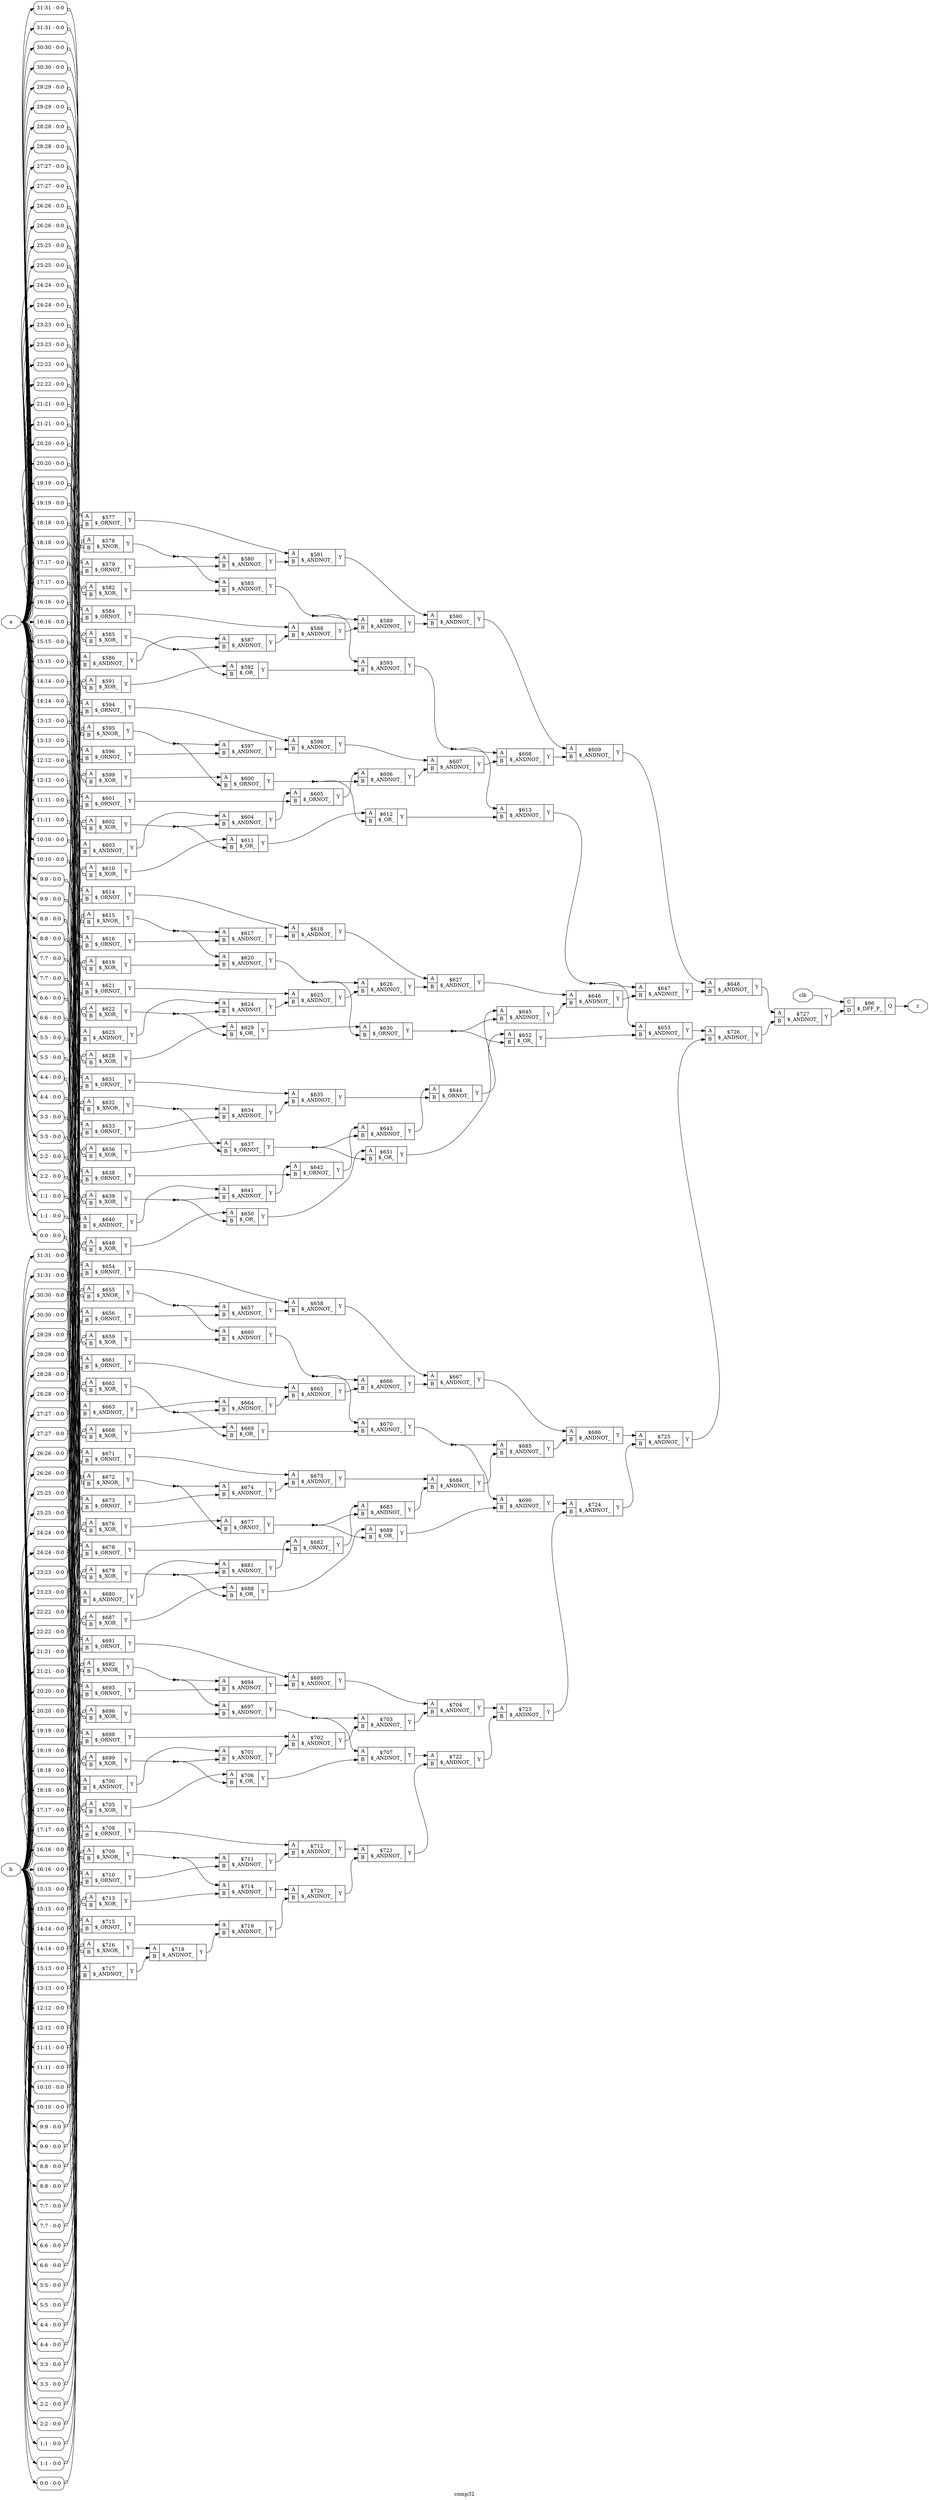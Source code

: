 digraph "comp32" {
label="comp32";
rankdir="LR";
remincross=true;
n152 [ shape=octagon, label="a", color="black", fontcolor="black" ];
n153 [ shape=octagon, label="b", color="black", fontcolor="black" ];
n154 [ shape=octagon, label="clk", color="black", fontcolor="black" ];
n155 [ shape=octagon, label="z", color="black", fontcolor="black" ];
c159 [ shape=record, label="{{<p156> A|<p157> B}|$577\n$_ORNOT_|{<p158> Y}}",  ];
x0 [ shape=record, style=rounded, label="<s0> 31:31 - 0:0 ", color="black", fontcolor="black" ];
x0:e -> c159:p156:w [arrowhead=odiamond, arrowtail=odiamond, dir=both, color="black", fontcolor="black", label=""];
x1 [ shape=record, style=rounded, label="<s0> 31:31 - 0:0 ", color="black", fontcolor="black" ];
x1:e -> c159:p157:w [arrowhead=odiamond, arrowtail=odiamond, dir=both, color="black", fontcolor="black", label=""];
c160 [ shape=record, label="{{<p156> A|<p157> B}|$578\n$_XNOR_|{<p158> Y}}",  ];
x2 [ shape=record, style=rounded, label="<s0> 31:31 - 0:0 ", color="black", fontcolor="black" ];
x2:e -> c160:p156:w [arrowhead=odiamond, arrowtail=odiamond, dir=both, color="black", fontcolor="black", label=""];
x3 [ shape=record, style=rounded, label="<s0> 31:31 - 0:0 ", color="black", fontcolor="black" ];
x3:e -> c160:p157:w [arrowhead=odiamond, arrowtail=odiamond, dir=both, color="black", fontcolor="black", label=""];
c161 [ shape=record, label="{{<p156> A|<p157> B}|$579\n$_ORNOT_|{<p158> Y}}",  ];
x4 [ shape=record, style=rounded, label="<s0> 30:30 - 0:0 ", color="black", fontcolor="black" ];
x4:e -> c161:p156:w [arrowhead=odiamond, arrowtail=odiamond, dir=both, color="black", fontcolor="black", label=""];
x5 [ shape=record, style=rounded, label="<s0> 30:30 - 0:0 ", color="black", fontcolor="black" ];
x5:e -> c161:p157:w [arrowhead=odiamond, arrowtail=odiamond, dir=both, color="black", fontcolor="black", label=""];
c162 [ shape=record, label="{{<p156> A|<p157> B}|$580\n$_ANDNOT_|{<p158> Y}}",  ];
c163 [ shape=record, label="{{<p156> A|<p157> B}|$581\n$_ANDNOT_|{<p158> Y}}",  ];
c164 [ shape=record, label="{{<p156> A|<p157> B}|$582\n$_XOR_|{<p158> Y}}",  ];
x6 [ shape=record, style=rounded, label="<s0> 30:30 - 0:0 ", color="black", fontcolor="black" ];
x6:e -> c164:p156:w [arrowhead=odiamond, arrowtail=odiamond, dir=both, color="black", fontcolor="black", label=""];
x7 [ shape=record, style=rounded, label="<s0> 30:30 - 0:0 ", color="black", fontcolor="black" ];
x7:e -> c164:p157:w [arrowhead=odiamond, arrowtail=odiamond, dir=both, color="black", fontcolor="black", label=""];
c165 [ shape=record, label="{{<p156> A|<p157> B}|$583\n$_ANDNOT_|{<p158> Y}}",  ];
c166 [ shape=record, label="{{<p156> A|<p157> B}|$584\n$_ORNOT_|{<p158> Y}}",  ];
x8 [ shape=record, style=rounded, label="<s0> 29:29 - 0:0 ", color="black", fontcolor="black" ];
x8:e -> c166:p156:w [arrowhead=odiamond, arrowtail=odiamond, dir=both, color="black", fontcolor="black", label=""];
x9 [ shape=record, style=rounded, label="<s0> 29:29 - 0:0 ", color="black", fontcolor="black" ];
x9:e -> c166:p157:w [arrowhead=odiamond, arrowtail=odiamond, dir=both, color="black", fontcolor="black", label=""];
c167 [ shape=record, label="{{<p156> A|<p157> B}|$585\n$_XOR_|{<p158> Y}}",  ];
x10 [ shape=record, style=rounded, label="<s0> 29:29 - 0:0 ", color="black", fontcolor="black" ];
x10:e -> c167:p156:w [arrowhead=odiamond, arrowtail=odiamond, dir=both, color="black", fontcolor="black", label=""];
x11 [ shape=record, style=rounded, label="<s0> 29:29 - 0:0 ", color="black", fontcolor="black" ];
x11:e -> c167:p157:w [arrowhead=odiamond, arrowtail=odiamond, dir=both, color="black", fontcolor="black", label=""];
c168 [ shape=record, label="{{<p156> A|<p157> B}|$586\n$_ANDNOT_|{<p158> Y}}",  ];
x12 [ shape=record, style=rounded, label="<s0> 28:28 - 0:0 ", color="black", fontcolor="black" ];
x12:e -> c168:p156:w [arrowhead=odiamond, arrowtail=odiamond, dir=both, color="black", fontcolor="black", label=""];
x13 [ shape=record, style=rounded, label="<s0> 28:28 - 0:0 ", color="black", fontcolor="black" ];
x13:e -> c168:p157:w [arrowhead=odiamond, arrowtail=odiamond, dir=both, color="black", fontcolor="black", label=""];
c169 [ shape=record, label="{{<p156> A|<p157> B}|$587\n$_ANDNOT_|{<p158> Y}}",  ];
c170 [ shape=record, label="{{<p156> A|<p157> B}|$588\n$_ANDNOT_|{<p158> Y}}",  ];
c171 [ shape=record, label="{{<p156> A|<p157> B}|$589\n$_ANDNOT_|{<p158> Y}}",  ];
c172 [ shape=record, label="{{<p156> A|<p157> B}|$590\n$_ANDNOT_|{<p158> Y}}",  ];
c173 [ shape=record, label="{{<p156> A|<p157> B}|$591\n$_XOR_|{<p158> Y}}",  ];
x14 [ shape=record, style=rounded, label="<s0> 28:28 - 0:0 ", color="black", fontcolor="black" ];
x14:e -> c173:p156:w [arrowhead=odiamond, arrowtail=odiamond, dir=both, color="black", fontcolor="black", label=""];
x15 [ shape=record, style=rounded, label="<s0> 28:28 - 0:0 ", color="black", fontcolor="black" ];
x15:e -> c173:p157:w [arrowhead=odiamond, arrowtail=odiamond, dir=both, color="black", fontcolor="black", label=""];
c174 [ shape=record, label="{{<p156> A|<p157> B}|$592\n$_OR_|{<p158> Y}}",  ];
c175 [ shape=record, label="{{<p156> A|<p157> B}|$593\n$_ANDNOT_|{<p158> Y}}",  ];
c176 [ shape=record, label="{{<p156> A|<p157> B}|$594\n$_ORNOT_|{<p158> Y}}",  ];
x16 [ shape=record, style=rounded, label="<s0> 27:27 - 0:0 ", color="black", fontcolor="black" ];
x16:e -> c176:p156:w [arrowhead=odiamond, arrowtail=odiamond, dir=both, color="black", fontcolor="black", label=""];
x17 [ shape=record, style=rounded, label="<s0> 27:27 - 0:0 ", color="black", fontcolor="black" ];
x17:e -> c176:p157:w [arrowhead=odiamond, arrowtail=odiamond, dir=both, color="black", fontcolor="black", label=""];
c177 [ shape=record, label="{{<p156> A|<p157> B}|$595\n$_XNOR_|{<p158> Y}}",  ];
x18 [ shape=record, style=rounded, label="<s0> 27:27 - 0:0 ", color="black", fontcolor="black" ];
x18:e -> c177:p156:w [arrowhead=odiamond, arrowtail=odiamond, dir=both, color="black", fontcolor="black", label=""];
x19 [ shape=record, style=rounded, label="<s0> 27:27 - 0:0 ", color="black", fontcolor="black" ];
x19:e -> c177:p157:w [arrowhead=odiamond, arrowtail=odiamond, dir=both, color="black", fontcolor="black", label=""];
c178 [ shape=record, label="{{<p156> A|<p157> B}|$596\n$_ORNOT_|{<p158> Y}}",  ];
x20 [ shape=record, style=rounded, label="<s0> 26:26 - 0:0 ", color="black", fontcolor="black" ];
x20:e -> c178:p156:w [arrowhead=odiamond, arrowtail=odiamond, dir=both, color="black", fontcolor="black", label=""];
x21 [ shape=record, style=rounded, label="<s0> 26:26 - 0:0 ", color="black", fontcolor="black" ];
x21:e -> c178:p157:w [arrowhead=odiamond, arrowtail=odiamond, dir=both, color="black", fontcolor="black", label=""];
c179 [ shape=record, label="{{<p156> A|<p157> B}|$597\n$_ANDNOT_|{<p158> Y}}",  ];
c180 [ shape=record, label="{{<p156> A|<p157> B}|$598\n$_ANDNOT_|{<p158> Y}}",  ];
c181 [ shape=record, label="{{<p156> A|<p157> B}|$599\n$_XOR_|{<p158> Y}}",  ];
x22 [ shape=record, style=rounded, label="<s0> 26:26 - 0:0 ", color="black", fontcolor="black" ];
x22:e -> c181:p156:w [arrowhead=odiamond, arrowtail=odiamond, dir=both, color="black", fontcolor="black", label=""];
x23 [ shape=record, style=rounded, label="<s0> 26:26 - 0:0 ", color="black", fontcolor="black" ];
x23:e -> c181:p157:w [arrowhead=odiamond, arrowtail=odiamond, dir=both, color="black", fontcolor="black", label=""];
c182 [ shape=record, label="{{<p156> A|<p157> B}|$600\n$_ORNOT_|{<p158> Y}}",  ];
c183 [ shape=record, label="{{<p156> A|<p157> B}|$601\n$_ORNOT_|{<p158> Y}}",  ];
x24 [ shape=record, style=rounded, label="<s0> 25:25 - 0:0 ", color="black", fontcolor="black" ];
x24:e -> c183:p156:w [arrowhead=odiamond, arrowtail=odiamond, dir=both, color="black", fontcolor="black", label=""];
x25 [ shape=record, style=rounded, label="<s0> 25:25 - 0:0 ", color="black", fontcolor="black" ];
x25:e -> c183:p157:w [arrowhead=odiamond, arrowtail=odiamond, dir=both, color="black", fontcolor="black", label=""];
c184 [ shape=record, label="{{<p156> A|<p157> B}|$602\n$_XOR_|{<p158> Y}}",  ];
x26 [ shape=record, style=rounded, label="<s0> 25:25 - 0:0 ", color="black", fontcolor="black" ];
x26:e -> c184:p156:w [arrowhead=odiamond, arrowtail=odiamond, dir=both, color="black", fontcolor="black", label=""];
x27 [ shape=record, style=rounded, label="<s0> 25:25 - 0:0 ", color="black", fontcolor="black" ];
x27:e -> c184:p157:w [arrowhead=odiamond, arrowtail=odiamond, dir=both, color="black", fontcolor="black", label=""];
c185 [ shape=record, label="{{<p156> A|<p157> B}|$603\n$_ANDNOT_|{<p158> Y}}",  ];
x28 [ shape=record, style=rounded, label="<s0> 24:24 - 0:0 ", color="black", fontcolor="black" ];
x28:e -> c185:p156:w [arrowhead=odiamond, arrowtail=odiamond, dir=both, color="black", fontcolor="black", label=""];
x29 [ shape=record, style=rounded, label="<s0> 24:24 - 0:0 ", color="black", fontcolor="black" ];
x29:e -> c185:p157:w [arrowhead=odiamond, arrowtail=odiamond, dir=both, color="black", fontcolor="black", label=""];
c186 [ shape=record, label="{{<p156> A|<p157> B}|$604\n$_ANDNOT_|{<p158> Y}}",  ];
c187 [ shape=record, label="{{<p156> A|<p157> B}|$605\n$_ORNOT_|{<p158> Y}}",  ];
c188 [ shape=record, label="{{<p156> A|<p157> B}|$606\n$_ANDNOT_|{<p158> Y}}",  ];
c189 [ shape=record, label="{{<p156> A|<p157> B}|$607\n$_ANDNOT_|{<p158> Y}}",  ];
c190 [ shape=record, label="{{<p156> A|<p157> B}|$608\n$_ANDNOT_|{<p158> Y}}",  ];
c191 [ shape=record, label="{{<p156> A|<p157> B}|$609\n$_ANDNOT_|{<p158> Y}}",  ];
c192 [ shape=record, label="{{<p156> A|<p157> B}|$610\n$_XOR_|{<p158> Y}}",  ];
x30 [ shape=record, style=rounded, label="<s0> 24:24 - 0:0 ", color="black", fontcolor="black" ];
x30:e -> c192:p156:w [arrowhead=odiamond, arrowtail=odiamond, dir=both, color="black", fontcolor="black", label=""];
x31 [ shape=record, style=rounded, label="<s0> 24:24 - 0:0 ", color="black", fontcolor="black" ];
x31:e -> c192:p157:w [arrowhead=odiamond, arrowtail=odiamond, dir=both, color="black", fontcolor="black", label=""];
c193 [ shape=record, label="{{<p156> A|<p157> B}|$611\n$_OR_|{<p158> Y}}",  ];
c194 [ shape=record, label="{{<p156> A|<p157> B}|$612\n$_OR_|{<p158> Y}}",  ];
c195 [ shape=record, label="{{<p156> A|<p157> B}|$613\n$_ANDNOT_|{<p158> Y}}",  ];
c196 [ shape=record, label="{{<p156> A|<p157> B}|$614\n$_ORNOT_|{<p158> Y}}",  ];
x32 [ shape=record, style=rounded, label="<s0> 23:23 - 0:0 ", color="black", fontcolor="black" ];
x32:e -> c196:p156:w [arrowhead=odiamond, arrowtail=odiamond, dir=both, color="black", fontcolor="black", label=""];
x33 [ shape=record, style=rounded, label="<s0> 23:23 - 0:0 ", color="black", fontcolor="black" ];
x33:e -> c196:p157:w [arrowhead=odiamond, arrowtail=odiamond, dir=both, color="black", fontcolor="black", label=""];
c197 [ shape=record, label="{{<p156> A|<p157> B}|$615\n$_XNOR_|{<p158> Y}}",  ];
x34 [ shape=record, style=rounded, label="<s0> 23:23 - 0:0 ", color="black", fontcolor="black" ];
x34:e -> c197:p156:w [arrowhead=odiamond, arrowtail=odiamond, dir=both, color="black", fontcolor="black", label=""];
x35 [ shape=record, style=rounded, label="<s0> 23:23 - 0:0 ", color="black", fontcolor="black" ];
x35:e -> c197:p157:w [arrowhead=odiamond, arrowtail=odiamond, dir=both, color="black", fontcolor="black", label=""];
c198 [ shape=record, label="{{<p156> A|<p157> B}|$616\n$_ORNOT_|{<p158> Y}}",  ];
x36 [ shape=record, style=rounded, label="<s0> 22:22 - 0:0 ", color="black", fontcolor="black" ];
x36:e -> c198:p156:w [arrowhead=odiamond, arrowtail=odiamond, dir=both, color="black", fontcolor="black", label=""];
x37 [ shape=record, style=rounded, label="<s0> 22:22 - 0:0 ", color="black", fontcolor="black" ];
x37:e -> c198:p157:w [arrowhead=odiamond, arrowtail=odiamond, dir=both, color="black", fontcolor="black", label=""];
c199 [ shape=record, label="{{<p156> A|<p157> B}|$617\n$_ANDNOT_|{<p158> Y}}",  ];
c200 [ shape=record, label="{{<p156> A|<p157> B}|$618\n$_ANDNOT_|{<p158> Y}}",  ];
c201 [ shape=record, label="{{<p156> A|<p157> B}|$619\n$_XOR_|{<p158> Y}}",  ];
x38 [ shape=record, style=rounded, label="<s0> 22:22 - 0:0 ", color="black", fontcolor="black" ];
x38:e -> c201:p156:w [arrowhead=odiamond, arrowtail=odiamond, dir=both, color="black", fontcolor="black", label=""];
x39 [ shape=record, style=rounded, label="<s0> 22:22 - 0:0 ", color="black", fontcolor="black" ];
x39:e -> c201:p157:w [arrowhead=odiamond, arrowtail=odiamond, dir=both, color="black", fontcolor="black", label=""];
c202 [ shape=record, label="{{<p156> A|<p157> B}|$620\n$_ANDNOT_|{<p158> Y}}",  ];
c203 [ shape=record, label="{{<p156> A|<p157> B}|$621\n$_ORNOT_|{<p158> Y}}",  ];
x40 [ shape=record, style=rounded, label="<s0> 21:21 - 0:0 ", color="black", fontcolor="black" ];
x40:e -> c203:p156:w [arrowhead=odiamond, arrowtail=odiamond, dir=both, color="black", fontcolor="black", label=""];
x41 [ shape=record, style=rounded, label="<s0> 21:21 - 0:0 ", color="black", fontcolor="black" ];
x41:e -> c203:p157:w [arrowhead=odiamond, arrowtail=odiamond, dir=both, color="black", fontcolor="black", label=""];
c204 [ shape=record, label="{{<p156> A|<p157> B}|$622\n$_XOR_|{<p158> Y}}",  ];
x42 [ shape=record, style=rounded, label="<s0> 21:21 - 0:0 ", color="black", fontcolor="black" ];
x42:e -> c204:p156:w [arrowhead=odiamond, arrowtail=odiamond, dir=both, color="black", fontcolor="black", label=""];
x43 [ shape=record, style=rounded, label="<s0> 21:21 - 0:0 ", color="black", fontcolor="black" ];
x43:e -> c204:p157:w [arrowhead=odiamond, arrowtail=odiamond, dir=both, color="black", fontcolor="black", label=""];
c205 [ shape=record, label="{{<p156> A|<p157> B}|$623\n$_ANDNOT_|{<p158> Y}}",  ];
x44 [ shape=record, style=rounded, label="<s0> 20:20 - 0:0 ", color="black", fontcolor="black" ];
x44:e -> c205:p156:w [arrowhead=odiamond, arrowtail=odiamond, dir=both, color="black", fontcolor="black", label=""];
x45 [ shape=record, style=rounded, label="<s0> 20:20 - 0:0 ", color="black", fontcolor="black" ];
x45:e -> c205:p157:w [arrowhead=odiamond, arrowtail=odiamond, dir=both, color="black", fontcolor="black", label=""];
c206 [ shape=record, label="{{<p156> A|<p157> B}|$624\n$_ANDNOT_|{<p158> Y}}",  ];
c207 [ shape=record, label="{{<p156> A|<p157> B}|$625\n$_ANDNOT_|{<p158> Y}}",  ];
c208 [ shape=record, label="{{<p156> A|<p157> B}|$626\n$_ANDNOT_|{<p158> Y}}",  ];
c209 [ shape=record, label="{{<p156> A|<p157> B}|$627\n$_ANDNOT_|{<p158> Y}}",  ];
c210 [ shape=record, label="{{<p156> A|<p157> B}|$628\n$_XOR_|{<p158> Y}}",  ];
x46 [ shape=record, style=rounded, label="<s0> 20:20 - 0:0 ", color="black", fontcolor="black" ];
x46:e -> c210:p156:w [arrowhead=odiamond, arrowtail=odiamond, dir=both, color="black", fontcolor="black", label=""];
x47 [ shape=record, style=rounded, label="<s0> 20:20 - 0:0 ", color="black", fontcolor="black" ];
x47:e -> c210:p157:w [arrowhead=odiamond, arrowtail=odiamond, dir=both, color="black", fontcolor="black", label=""];
c211 [ shape=record, label="{{<p156> A|<p157> B}|$629\n$_OR_|{<p158> Y}}",  ];
c212 [ shape=record, label="{{<p156> A|<p157> B}|$630\n$_ORNOT_|{<p158> Y}}",  ];
c213 [ shape=record, label="{{<p156> A|<p157> B}|$631\n$_ORNOT_|{<p158> Y}}",  ];
x48 [ shape=record, style=rounded, label="<s0> 19:19 - 0:0 ", color="black", fontcolor="black" ];
x48:e -> c213:p156:w [arrowhead=odiamond, arrowtail=odiamond, dir=both, color="black", fontcolor="black", label=""];
x49 [ shape=record, style=rounded, label="<s0> 19:19 - 0:0 ", color="black", fontcolor="black" ];
x49:e -> c213:p157:w [arrowhead=odiamond, arrowtail=odiamond, dir=both, color="black", fontcolor="black", label=""];
c214 [ shape=record, label="{{<p156> A|<p157> B}|$632\n$_XNOR_|{<p158> Y}}",  ];
x50 [ shape=record, style=rounded, label="<s0> 19:19 - 0:0 ", color="black", fontcolor="black" ];
x50:e -> c214:p156:w [arrowhead=odiamond, arrowtail=odiamond, dir=both, color="black", fontcolor="black", label=""];
x51 [ shape=record, style=rounded, label="<s0> 19:19 - 0:0 ", color="black", fontcolor="black" ];
x51:e -> c214:p157:w [arrowhead=odiamond, arrowtail=odiamond, dir=both, color="black", fontcolor="black", label=""];
c215 [ shape=record, label="{{<p156> A|<p157> B}|$633\n$_ORNOT_|{<p158> Y}}",  ];
x52 [ shape=record, style=rounded, label="<s0> 18:18 - 0:0 ", color="black", fontcolor="black" ];
x52:e -> c215:p156:w [arrowhead=odiamond, arrowtail=odiamond, dir=both, color="black", fontcolor="black", label=""];
x53 [ shape=record, style=rounded, label="<s0> 18:18 - 0:0 ", color="black", fontcolor="black" ];
x53:e -> c215:p157:w [arrowhead=odiamond, arrowtail=odiamond, dir=both, color="black", fontcolor="black", label=""];
c216 [ shape=record, label="{{<p156> A|<p157> B}|$634\n$_ANDNOT_|{<p158> Y}}",  ];
c217 [ shape=record, label="{{<p156> A|<p157> B}|$635\n$_ANDNOT_|{<p158> Y}}",  ];
c218 [ shape=record, label="{{<p156> A|<p157> B}|$636\n$_XOR_|{<p158> Y}}",  ];
x54 [ shape=record, style=rounded, label="<s0> 18:18 - 0:0 ", color="black", fontcolor="black" ];
x54:e -> c218:p156:w [arrowhead=odiamond, arrowtail=odiamond, dir=both, color="black", fontcolor="black", label=""];
x55 [ shape=record, style=rounded, label="<s0> 18:18 - 0:0 ", color="black", fontcolor="black" ];
x55:e -> c218:p157:w [arrowhead=odiamond, arrowtail=odiamond, dir=both, color="black", fontcolor="black", label=""];
c219 [ shape=record, label="{{<p156> A|<p157> B}|$637\n$_ORNOT_|{<p158> Y}}",  ];
c220 [ shape=record, label="{{<p156> A|<p157> B}|$638\n$_ORNOT_|{<p158> Y}}",  ];
x56 [ shape=record, style=rounded, label="<s0> 17:17 - 0:0 ", color="black", fontcolor="black" ];
x56:e -> c220:p156:w [arrowhead=odiamond, arrowtail=odiamond, dir=both, color="black", fontcolor="black", label=""];
x57 [ shape=record, style=rounded, label="<s0> 17:17 - 0:0 ", color="black", fontcolor="black" ];
x57:e -> c220:p157:w [arrowhead=odiamond, arrowtail=odiamond, dir=both, color="black", fontcolor="black", label=""];
c221 [ shape=record, label="{{<p156> A|<p157> B}|$639\n$_XOR_|{<p158> Y}}",  ];
x58 [ shape=record, style=rounded, label="<s0> 17:17 - 0:0 ", color="black", fontcolor="black" ];
x58:e -> c221:p156:w [arrowhead=odiamond, arrowtail=odiamond, dir=both, color="black", fontcolor="black", label=""];
x59 [ shape=record, style=rounded, label="<s0> 17:17 - 0:0 ", color="black", fontcolor="black" ];
x59:e -> c221:p157:w [arrowhead=odiamond, arrowtail=odiamond, dir=both, color="black", fontcolor="black", label=""];
c222 [ shape=record, label="{{<p156> A|<p157> B}|$640\n$_ANDNOT_|{<p158> Y}}",  ];
x60 [ shape=record, style=rounded, label="<s0> 16:16 - 0:0 ", color="black", fontcolor="black" ];
x60:e -> c222:p156:w [arrowhead=odiamond, arrowtail=odiamond, dir=both, color="black", fontcolor="black", label=""];
x61 [ shape=record, style=rounded, label="<s0> 16:16 - 0:0 ", color="black", fontcolor="black" ];
x61:e -> c222:p157:w [arrowhead=odiamond, arrowtail=odiamond, dir=both, color="black", fontcolor="black", label=""];
c223 [ shape=record, label="{{<p156> A|<p157> B}|$641\n$_ANDNOT_|{<p158> Y}}",  ];
c224 [ shape=record, label="{{<p156> A|<p157> B}|$642\n$_ORNOT_|{<p158> Y}}",  ];
c225 [ shape=record, label="{{<p156> A|<p157> B}|$643\n$_ANDNOT_|{<p158> Y}}",  ];
c226 [ shape=record, label="{{<p156> A|<p157> B}|$644\n$_ORNOT_|{<p158> Y}}",  ];
c227 [ shape=record, label="{{<p156> A|<p157> B}|$645\n$_ANDNOT_|{<p158> Y}}",  ];
c228 [ shape=record, label="{{<p156> A|<p157> B}|$646\n$_ANDNOT_|{<p158> Y}}",  ];
c229 [ shape=record, label="{{<p156> A|<p157> B}|$647\n$_ANDNOT_|{<p158> Y}}",  ];
c230 [ shape=record, label="{{<p156> A|<p157> B}|$648\n$_ANDNOT_|{<p158> Y}}",  ];
c231 [ shape=record, label="{{<p156> A|<p157> B}|$649\n$_XOR_|{<p158> Y}}",  ];
x62 [ shape=record, style=rounded, label="<s0> 16:16 - 0:0 ", color="black", fontcolor="black" ];
x62:e -> c231:p156:w [arrowhead=odiamond, arrowtail=odiamond, dir=both, color="black", fontcolor="black", label=""];
x63 [ shape=record, style=rounded, label="<s0> 16:16 - 0:0 ", color="black", fontcolor="black" ];
x63:e -> c231:p157:w [arrowhead=odiamond, arrowtail=odiamond, dir=both, color="black", fontcolor="black", label=""];
c232 [ shape=record, label="{{<p156> A|<p157> B}|$650\n$_OR_|{<p158> Y}}",  ];
c233 [ shape=record, label="{{<p156> A|<p157> B}|$651\n$_OR_|{<p158> Y}}",  ];
c234 [ shape=record, label="{{<p156> A|<p157> B}|$652\n$_OR_|{<p158> Y}}",  ];
c235 [ shape=record, label="{{<p156> A|<p157> B}|$653\n$_ANDNOT_|{<p158> Y}}",  ];
c236 [ shape=record, label="{{<p156> A|<p157> B}|$654\n$_ORNOT_|{<p158> Y}}",  ];
x64 [ shape=record, style=rounded, label="<s0> 15:15 - 0:0 ", color="black", fontcolor="black" ];
x64:e -> c236:p156:w [arrowhead=odiamond, arrowtail=odiamond, dir=both, color="black", fontcolor="black", label=""];
x65 [ shape=record, style=rounded, label="<s0> 15:15 - 0:0 ", color="black", fontcolor="black" ];
x65:e -> c236:p157:w [arrowhead=odiamond, arrowtail=odiamond, dir=both, color="black", fontcolor="black", label=""];
c237 [ shape=record, label="{{<p156> A|<p157> B}|$655\n$_XNOR_|{<p158> Y}}",  ];
x66 [ shape=record, style=rounded, label="<s0> 15:15 - 0:0 ", color="black", fontcolor="black" ];
x66:e -> c237:p156:w [arrowhead=odiamond, arrowtail=odiamond, dir=both, color="black", fontcolor="black", label=""];
x67 [ shape=record, style=rounded, label="<s0> 15:15 - 0:0 ", color="black", fontcolor="black" ];
x67:e -> c237:p157:w [arrowhead=odiamond, arrowtail=odiamond, dir=both, color="black", fontcolor="black", label=""];
c238 [ shape=record, label="{{<p156> A|<p157> B}|$656\n$_ORNOT_|{<p158> Y}}",  ];
x68 [ shape=record, style=rounded, label="<s0> 14:14 - 0:0 ", color="black", fontcolor="black" ];
x68:e -> c238:p156:w [arrowhead=odiamond, arrowtail=odiamond, dir=both, color="black", fontcolor="black", label=""];
x69 [ shape=record, style=rounded, label="<s0> 14:14 - 0:0 ", color="black", fontcolor="black" ];
x69:e -> c238:p157:w [arrowhead=odiamond, arrowtail=odiamond, dir=both, color="black", fontcolor="black", label=""];
c239 [ shape=record, label="{{<p156> A|<p157> B}|$657\n$_ANDNOT_|{<p158> Y}}",  ];
c240 [ shape=record, label="{{<p156> A|<p157> B}|$658\n$_ANDNOT_|{<p158> Y}}",  ];
c241 [ shape=record, label="{{<p156> A|<p157> B}|$659\n$_XOR_|{<p158> Y}}",  ];
x70 [ shape=record, style=rounded, label="<s0> 14:14 - 0:0 ", color="black", fontcolor="black" ];
x70:e -> c241:p156:w [arrowhead=odiamond, arrowtail=odiamond, dir=both, color="black", fontcolor="black", label=""];
x71 [ shape=record, style=rounded, label="<s0> 14:14 - 0:0 ", color="black", fontcolor="black" ];
x71:e -> c241:p157:w [arrowhead=odiamond, arrowtail=odiamond, dir=both, color="black", fontcolor="black", label=""];
c242 [ shape=record, label="{{<p156> A|<p157> B}|$660\n$_ANDNOT_|{<p158> Y}}",  ];
c243 [ shape=record, label="{{<p156> A|<p157> B}|$661\n$_ORNOT_|{<p158> Y}}",  ];
x72 [ shape=record, style=rounded, label="<s0> 13:13 - 0:0 ", color="black", fontcolor="black" ];
x72:e -> c243:p156:w [arrowhead=odiamond, arrowtail=odiamond, dir=both, color="black", fontcolor="black", label=""];
x73 [ shape=record, style=rounded, label="<s0> 13:13 - 0:0 ", color="black", fontcolor="black" ];
x73:e -> c243:p157:w [arrowhead=odiamond, arrowtail=odiamond, dir=both, color="black", fontcolor="black", label=""];
c244 [ shape=record, label="{{<p156> A|<p157> B}|$662\n$_XOR_|{<p158> Y}}",  ];
x74 [ shape=record, style=rounded, label="<s0> 13:13 - 0:0 ", color="black", fontcolor="black" ];
x74:e -> c244:p156:w [arrowhead=odiamond, arrowtail=odiamond, dir=both, color="black", fontcolor="black", label=""];
x75 [ shape=record, style=rounded, label="<s0> 13:13 - 0:0 ", color="black", fontcolor="black" ];
x75:e -> c244:p157:w [arrowhead=odiamond, arrowtail=odiamond, dir=both, color="black", fontcolor="black", label=""];
c245 [ shape=record, label="{{<p156> A|<p157> B}|$663\n$_ANDNOT_|{<p158> Y}}",  ];
x76 [ shape=record, style=rounded, label="<s0> 12:12 - 0:0 ", color="black", fontcolor="black" ];
x76:e -> c245:p156:w [arrowhead=odiamond, arrowtail=odiamond, dir=both, color="black", fontcolor="black", label=""];
x77 [ shape=record, style=rounded, label="<s0> 12:12 - 0:0 ", color="black", fontcolor="black" ];
x77:e -> c245:p157:w [arrowhead=odiamond, arrowtail=odiamond, dir=both, color="black", fontcolor="black", label=""];
c246 [ shape=record, label="{{<p156> A|<p157> B}|$664\n$_ANDNOT_|{<p158> Y}}",  ];
c247 [ shape=record, label="{{<p156> A|<p157> B}|$665\n$_ANDNOT_|{<p158> Y}}",  ];
c248 [ shape=record, label="{{<p156> A|<p157> B}|$666\n$_ANDNOT_|{<p158> Y}}",  ];
c249 [ shape=record, label="{{<p156> A|<p157> B}|$667\n$_ANDNOT_|{<p158> Y}}",  ];
c250 [ shape=record, label="{{<p156> A|<p157> B}|$668\n$_XOR_|{<p158> Y}}",  ];
x78 [ shape=record, style=rounded, label="<s0> 12:12 - 0:0 ", color="black", fontcolor="black" ];
x78:e -> c250:p156:w [arrowhead=odiamond, arrowtail=odiamond, dir=both, color="black", fontcolor="black", label=""];
x79 [ shape=record, style=rounded, label="<s0> 12:12 - 0:0 ", color="black", fontcolor="black" ];
x79:e -> c250:p157:w [arrowhead=odiamond, arrowtail=odiamond, dir=both, color="black", fontcolor="black", label=""];
c251 [ shape=record, label="{{<p156> A|<p157> B}|$669\n$_OR_|{<p158> Y}}",  ];
c252 [ shape=record, label="{{<p156> A|<p157> B}|$670\n$_ANDNOT_|{<p158> Y}}",  ];
c253 [ shape=record, label="{{<p156> A|<p157> B}|$671\n$_ORNOT_|{<p158> Y}}",  ];
x80 [ shape=record, style=rounded, label="<s0> 11:11 - 0:0 ", color="black", fontcolor="black" ];
x80:e -> c253:p156:w [arrowhead=odiamond, arrowtail=odiamond, dir=both, color="black", fontcolor="black", label=""];
x81 [ shape=record, style=rounded, label="<s0> 11:11 - 0:0 ", color="black", fontcolor="black" ];
x81:e -> c253:p157:w [arrowhead=odiamond, arrowtail=odiamond, dir=both, color="black", fontcolor="black", label=""];
c254 [ shape=record, label="{{<p156> A|<p157> B}|$672\n$_XNOR_|{<p158> Y}}",  ];
x82 [ shape=record, style=rounded, label="<s0> 11:11 - 0:0 ", color="black", fontcolor="black" ];
x82:e -> c254:p156:w [arrowhead=odiamond, arrowtail=odiamond, dir=both, color="black", fontcolor="black", label=""];
x83 [ shape=record, style=rounded, label="<s0> 11:11 - 0:0 ", color="black", fontcolor="black" ];
x83:e -> c254:p157:w [arrowhead=odiamond, arrowtail=odiamond, dir=both, color="black", fontcolor="black", label=""];
c255 [ shape=record, label="{{<p156> A|<p157> B}|$673\n$_ORNOT_|{<p158> Y}}",  ];
x84 [ shape=record, style=rounded, label="<s0> 10:10 - 0:0 ", color="black", fontcolor="black" ];
x84:e -> c255:p156:w [arrowhead=odiamond, arrowtail=odiamond, dir=both, color="black", fontcolor="black", label=""];
x85 [ shape=record, style=rounded, label="<s0> 10:10 - 0:0 ", color="black", fontcolor="black" ];
x85:e -> c255:p157:w [arrowhead=odiamond, arrowtail=odiamond, dir=both, color="black", fontcolor="black", label=""];
c256 [ shape=record, label="{{<p156> A|<p157> B}|$674\n$_ANDNOT_|{<p158> Y}}",  ];
c257 [ shape=record, label="{{<p156> A|<p157> B}|$675\n$_ANDNOT_|{<p158> Y}}",  ];
c258 [ shape=record, label="{{<p156> A|<p157> B}|$676\n$_XOR_|{<p158> Y}}",  ];
x86 [ shape=record, style=rounded, label="<s0> 10:10 - 0:0 ", color="black", fontcolor="black" ];
x86:e -> c258:p156:w [arrowhead=odiamond, arrowtail=odiamond, dir=both, color="black", fontcolor="black", label=""];
x87 [ shape=record, style=rounded, label="<s0> 10:10 - 0:0 ", color="black", fontcolor="black" ];
x87:e -> c258:p157:w [arrowhead=odiamond, arrowtail=odiamond, dir=both, color="black", fontcolor="black", label=""];
c259 [ shape=record, label="{{<p156> A|<p157> B}|$677\n$_ORNOT_|{<p158> Y}}",  ];
c260 [ shape=record, label="{{<p156> A|<p157> B}|$678\n$_ORNOT_|{<p158> Y}}",  ];
x88 [ shape=record, style=rounded, label="<s0> 9:9 - 0:0 ", color="black", fontcolor="black" ];
x88:e -> c260:p156:w [arrowhead=odiamond, arrowtail=odiamond, dir=both, color="black", fontcolor="black", label=""];
x89 [ shape=record, style=rounded, label="<s0> 9:9 - 0:0 ", color="black", fontcolor="black" ];
x89:e -> c260:p157:w [arrowhead=odiamond, arrowtail=odiamond, dir=both, color="black", fontcolor="black", label=""];
c261 [ shape=record, label="{{<p156> A|<p157> B}|$679\n$_XOR_|{<p158> Y}}",  ];
x90 [ shape=record, style=rounded, label="<s0> 9:9 - 0:0 ", color="black", fontcolor="black" ];
x90:e -> c261:p156:w [arrowhead=odiamond, arrowtail=odiamond, dir=both, color="black", fontcolor="black", label=""];
x91 [ shape=record, style=rounded, label="<s0> 9:9 - 0:0 ", color="black", fontcolor="black" ];
x91:e -> c261:p157:w [arrowhead=odiamond, arrowtail=odiamond, dir=both, color="black", fontcolor="black", label=""];
c262 [ shape=record, label="{{<p156> A|<p157> B}|$680\n$_ANDNOT_|{<p158> Y}}",  ];
x92 [ shape=record, style=rounded, label="<s0> 8:8 - 0:0 ", color="black", fontcolor="black" ];
x92:e -> c262:p156:w [arrowhead=odiamond, arrowtail=odiamond, dir=both, color="black", fontcolor="black", label=""];
x93 [ shape=record, style=rounded, label="<s0> 8:8 - 0:0 ", color="black", fontcolor="black" ];
x93:e -> c262:p157:w [arrowhead=odiamond, arrowtail=odiamond, dir=both, color="black", fontcolor="black", label=""];
c263 [ shape=record, label="{{<p156> A|<p157> B}|$681\n$_ANDNOT_|{<p158> Y}}",  ];
c264 [ shape=record, label="{{<p156> A|<p157> B}|$682\n$_ORNOT_|{<p158> Y}}",  ];
c265 [ shape=record, label="{{<p156> A|<p157> B}|$683\n$_ANDNOT_|{<p158> Y}}",  ];
c266 [ shape=record, label="{{<p156> A|<p157> B}|$684\n$_ANDNOT_|{<p158> Y}}",  ];
c267 [ shape=record, label="{{<p156> A|<p157> B}|$685\n$_ANDNOT_|{<p158> Y}}",  ];
c268 [ shape=record, label="{{<p156> A|<p157> B}|$686\n$_ANDNOT_|{<p158> Y}}",  ];
c269 [ shape=record, label="{{<p156> A|<p157> B}|$687\n$_XOR_|{<p158> Y}}",  ];
x94 [ shape=record, style=rounded, label="<s0> 8:8 - 0:0 ", color="black", fontcolor="black" ];
x94:e -> c269:p156:w [arrowhead=odiamond, arrowtail=odiamond, dir=both, color="black", fontcolor="black", label=""];
x95 [ shape=record, style=rounded, label="<s0> 8:8 - 0:0 ", color="black", fontcolor="black" ];
x95:e -> c269:p157:w [arrowhead=odiamond, arrowtail=odiamond, dir=both, color="black", fontcolor="black", label=""];
c270 [ shape=record, label="{{<p156> A|<p157> B}|$688\n$_OR_|{<p158> Y}}",  ];
c271 [ shape=record, label="{{<p156> A|<p157> B}|$689\n$_OR_|{<p158> Y}}",  ];
c272 [ shape=record, label="{{<p156> A|<p157> B}|$690\n$_ANDNOT_|{<p158> Y}}",  ];
c273 [ shape=record, label="{{<p156> A|<p157> B}|$691\n$_ORNOT_|{<p158> Y}}",  ];
x96 [ shape=record, style=rounded, label="<s0> 7:7 - 0:0 ", color="black", fontcolor="black" ];
x96:e -> c273:p156:w [arrowhead=odiamond, arrowtail=odiamond, dir=both, color="black", fontcolor="black", label=""];
x97 [ shape=record, style=rounded, label="<s0> 7:7 - 0:0 ", color="black", fontcolor="black" ];
x97:e -> c273:p157:w [arrowhead=odiamond, arrowtail=odiamond, dir=both, color="black", fontcolor="black", label=""];
c274 [ shape=record, label="{{<p156> A|<p157> B}|$692\n$_XNOR_|{<p158> Y}}",  ];
x98 [ shape=record, style=rounded, label="<s0> 7:7 - 0:0 ", color="black", fontcolor="black" ];
x98:e -> c274:p156:w [arrowhead=odiamond, arrowtail=odiamond, dir=both, color="black", fontcolor="black", label=""];
x99 [ shape=record, style=rounded, label="<s0> 7:7 - 0:0 ", color="black", fontcolor="black" ];
x99:e -> c274:p157:w [arrowhead=odiamond, arrowtail=odiamond, dir=both, color="black", fontcolor="black", label=""];
c275 [ shape=record, label="{{<p156> A|<p157> B}|$693\n$_ORNOT_|{<p158> Y}}",  ];
x100 [ shape=record, style=rounded, label="<s0> 6:6 - 0:0 ", color="black", fontcolor="black" ];
x100:e -> c275:p156:w [arrowhead=odiamond, arrowtail=odiamond, dir=both, color="black", fontcolor="black", label=""];
x101 [ shape=record, style=rounded, label="<s0> 6:6 - 0:0 ", color="black", fontcolor="black" ];
x101:e -> c275:p157:w [arrowhead=odiamond, arrowtail=odiamond, dir=both, color="black", fontcolor="black", label=""];
c276 [ shape=record, label="{{<p156> A|<p157> B}|$694\n$_ANDNOT_|{<p158> Y}}",  ];
c277 [ shape=record, label="{{<p156> A|<p157> B}|$695\n$_ANDNOT_|{<p158> Y}}",  ];
c278 [ shape=record, label="{{<p156> A|<p157> B}|$696\n$_XOR_|{<p158> Y}}",  ];
x102 [ shape=record, style=rounded, label="<s0> 6:6 - 0:0 ", color="black", fontcolor="black" ];
x102:e -> c278:p156:w [arrowhead=odiamond, arrowtail=odiamond, dir=both, color="black", fontcolor="black", label=""];
x103 [ shape=record, style=rounded, label="<s0> 6:6 - 0:0 ", color="black", fontcolor="black" ];
x103:e -> c278:p157:w [arrowhead=odiamond, arrowtail=odiamond, dir=both, color="black", fontcolor="black", label=""];
c279 [ shape=record, label="{{<p156> A|<p157> B}|$697\n$_ANDNOT_|{<p158> Y}}",  ];
c280 [ shape=record, label="{{<p156> A|<p157> B}|$698\n$_ORNOT_|{<p158> Y}}",  ];
x104 [ shape=record, style=rounded, label="<s0> 5:5 - 0:0 ", color="black", fontcolor="black" ];
x104:e -> c280:p156:w [arrowhead=odiamond, arrowtail=odiamond, dir=both, color="black", fontcolor="black", label=""];
x105 [ shape=record, style=rounded, label="<s0> 5:5 - 0:0 ", color="black", fontcolor="black" ];
x105:e -> c280:p157:w [arrowhead=odiamond, arrowtail=odiamond, dir=both, color="black", fontcolor="black", label=""];
c281 [ shape=record, label="{{<p156> A|<p157> B}|$699\n$_XOR_|{<p158> Y}}",  ];
x106 [ shape=record, style=rounded, label="<s0> 5:5 - 0:0 ", color="black", fontcolor="black" ];
x106:e -> c281:p156:w [arrowhead=odiamond, arrowtail=odiamond, dir=both, color="black", fontcolor="black", label=""];
x107 [ shape=record, style=rounded, label="<s0> 5:5 - 0:0 ", color="black", fontcolor="black" ];
x107:e -> c281:p157:w [arrowhead=odiamond, arrowtail=odiamond, dir=both, color="black", fontcolor="black", label=""];
c282 [ shape=record, label="{{<p156> A|<p157> B}|$700\n$_ANDNOT_|{<p158> Y}}",  ];
x108 [ shape=record, style=rounded, label="<s0> 4:4 - 0:0 ", color="black", fontcolor="black" ];
x108:e -> c282:p156:w [arrowhead=odiamond, arrowtail=odiamond, dir=both, color="black", fontcolor="black", label=""];
x109 [ shape=record, style=rounded, label="<s0> 4:4 - 0:0 ", color="black", fontcolor="black" ];
x109:e -> c282:p157:w [arrowhead=odiamond, arrowtail=odiamond, dir=both, color="black", fontcolor="black", label=""];
c283 [ shape=record, label="{{<p156> A|<p157> B}|$701\n$_ANDNOT_|{<p158> Y}}",  ];
c284 [ shape=record, label="{{<p156> A|<p157> B}|$702\n$_ANDNOT_|{<p158> Y}}",  ];
c285 [ shape=record, label="{{<p156> A|<p157> B}|$703\n$_ANDNOT_|{<p158> Y}}",  ];
c286 [ shape=record, label="{{<p156> A|<p157> B}|$704\n$_ANDNOT_|{<p158> Y}}",  ];
c287 [ shape=record, label="{{<p156> A|<p157> B}|$705\n$_XOR_|{<p158> Y}}",  ];
x110 [ shape=record, style=rounded, label="<s0> 4:4 - 0:0 ", color="black", fontcolor="black" ];
x110:e -> c287:p156:w [arrowhead=odiamond, arrowtail=odiamond, dir=both, color="black", fontcolor="black", label=""];
x111 [ shape=record, style=rounded, label="<s0> 4:4 - 0:0 ", color="black", fontcolor="black" ];
x111:e -> c287:p157:w [arrowhead=odiamond, arrowtail=odiamond, dir=both, color="black", fontcolor="black", label=""];
c288 [ shape=record, label="{{<p156> A|<p157> B}|$706\n$_OR_|{<p158> Y}}",  ];
c289 [ shape=record, label="{{<p156> A|<p157> B}|$707\n$_ANDNOT_|{<p158> Y}}",  ];
c290 [ shape=record, label="{{<p156> A|<p157> B}|$708\n$_ORNOT_|{<p158> Y}}",  ];
x112 [ shape=record, style=rounded, label="<s0> 3:3 - 0:0 ", color="black", fontcolor="black" ];
x112:e -> c290:p156:w [arrowhead=odiamond, arrowtail=odiamond, dir=both, color="black", fontcolor="black", label=""];
x113 [ shape=record, style=rounded, label="<s0> 3:3 - 0:0 ", color="black", fontcolor="black" ];
x113:e -> c290:p157:w [arrowhead=odiamond, arrowtail=odiamond, dir=both, color="black", fontcolor="black", label=""];
c291 [ shape=record, label="{{<p156> A|<p157> B}|$709\n$_XNOR_|{<p158> Y}}",  ];
x114 [ shape=record, style=rounded, label="<s0> 3:3 - 0:0 ", color="black", fontcolor="black" ];
x114:e -> c291:p156:w [arrowhead=odiamond, arrowtail=odiamond, dir=both, color="black", fontcolor="black", label=""];
x115 [ shape=record, style=rounded, label="<s0> 3:3 - 0:0 ", color="black", fontcolor="black" ];
x115:e -> c291:p157:w [arrowhead=odiamond, arrowtail=odiamond, dir=both, color="black", fontcolor="black", label=""];
c292 [ shape=record, label="{{<p156> A|<p157> B}|$710\n$_ORNOT_|{<p158> Y}}",  ];
x116 [ shape=record, style=rounded, label="<s0> 2:2 - 0:0 ", color="black", fontcolor="black" ];
x116:e -> c292:p156:w [arrowhead=odiamond, arrowtail=odiamond, dir=both, color="black", fontcolor="black", label=""];
x117 [ shape=record, style=rounded, label="<s0> 2:2 - 0:0 ", color="black", fontcolor="black" ];
x117:e -> c292:p157:w [arrowhead=odiamond, arrowtail=odiamond, dir=both, color="black", fontcolor="black", label=""];
c293 [ shape=record, label="{{<p156> A|<p157> B}|$711\n$_ANDNOT_|{<p158> Y}}",  ];
c294 [ shape=record, label="{{<p156> A|<p157> B}|$712\n$_ANDNOT_|{<p158> Y}}",  ];
c295 [ shape=record, label="{{<p156> A|<p157> B}|$713\n$_XOR_|{<p158> Y}}",  ];
x118 [ shape=record, style=rounded, label="<s0> 2:2 - 0:0 ", color="black", fontcolor="black" ];
x118:e -> c295:p156:w [arrowhead=odiamond, arrowtail=odiamond, dir=both, color="black", fontcolor="black", label=""];
x119 [ shape=record, style=rounded, label="<s0> 2:2 - 0:0 ", color="black", fontcolor="black" ];
x119:e -> c295:p157:w [arrowhead=odiamond, arrowtail=odiamond, dir=both, color="black", fontcolor="black", label=""];
c296 [ shape=record, label="{{<p156> A|<p157> B}|$714\n$_ANDNOT_|{<p158> Y}}",  ];
c297 [ shape=record, label="{{<p156> A|<p157> B}|$715\n$_ORNOT_|{<p158> Y}}",  ];
x120 [ shape=record, style=rounded, label="<s0> 1:1 - 0:0 ", color="black", fontcolor="black" ];
x120:e -> c297:p156:w [arrowhead=odiamond, arrowtail=odiamond, dir=both, color="black", fontcolor="black", label=""];
x121 [ shape=record, style=rounded, label="<s0> 1:1 - 0:0 ", color="black", fontcolor="black" ];
x121:e -> c297:p157:w [arrowhead=odiamond, arrowtail=odiamond, dir=both, color="black", fontcolor="black", label=""];
c298 [ shape=record, label="{{<p156> A|<p157> B}|$716\n$_XNOR_|{<p158> Y}}",  ];
x122 [ shape=record, style=rounded, label="<s0> 1:1 - 0:0 ", color="black", fontcolor="black" ];
x122:e -> c298:p156:w [arrowhead=odiamond, arrowtail=odiamond, dir=both, color="black", fontcolor="black", label=""];
x123 [ shape=record, style=rounded, label="<s0> 1:1 - 0:0 ", color="black", fontcolor="black" ];
x123:e -> c298:p157:w [arrowhead=odiamond, arrowtail=odiamond, dir=both, color="black", fontcolor="black", label=""];
c299 [ shape=record, label="{{<p156> A|<p157> B}|$717\n$_ANDNOT_|{<p158> Y}}",  ];
x124 [ shape=record, style=rounded, label="<s0> 0:0 - 0:0 ", color="black", fontcolor="black" ];
x124:e -> c299:p156:w [arrowhead=odiamond, arrowtail=odiamond, dir=both, color="black", fontcolor="black", label=""];
x125 [ shape=record, style=rounded, label="<s0> 0:0 - 0:0 ", color="black", fontcolor="black" ];
x125:e -> c299:p157:w [arrowhead=odiamond, arrowtail=odiamond, dir=both, color="black", fontcolor="black", label=""];
c300 [ shape=record, label="{{<p156> A|<p157> B}|$718\n$_ANDNOT_|{<p158> Y}}",  ];
c301 [ shape=record, label="{{<p156> A|<p157> B}|$719\n$_ANDNOT_|{<p158> Y}}",  ];
c302 [ shape=record, label="{{<p156> A|<p157> B}|$720\n$_ANDNOT_|{<p158> Y}}",  ];
c303 [ shape=record, label="{{<p156> A|<p157> B}|$721\n$_ANDNOT_|{<p158> Y}}",  ];
c304 [ shape=record, label="{{<p156> A|<p157> B}|$722\n$_ANDNOT_|{<p158> Y}}",  ];
c305 [ shape=record, label="{{<p156> A|<p157> B}|$723\n$_ANDNOT_|{<p158> Y}}",  ];
c306 [ shape=record, label="{{<p156> A|<p157> B}|$724\n$_ANDNOT_|{<p158> Y}}",  ];
c307 [ shape=record, label="{{<p156> A|<p157> B}|$725\n$_ANDNOT_|{<p158> Y}}",  ];
c308 [ shape=record, label="{{<p156> A|<p157> B}|$726\n$_ANDNOT_|{<p158> Y}}",  ];
c309 [ shape=record, label="{{<p156> A|<p157> B}|$727\n$_ANDNOT_|{<p158> Y}}",  ];
c313 [ shape=record, label="{{<p310> C|<p311> D}|$96\n$_DFF_P_|{<p312> Q}}",  ];
c309:p158:e -> c313:p311:w [color="black", fontcolor="black", label=""];
c201:p158:e -> c202:p157:w [color="black", fontcolor="black", label=""];
n100 [ shape=point ];
c291:p158:e -> n100:w [color="black", fontcolor="black", label=""];
n100:e -> c293:p156:w [color="black", fontcolor="black", label=""];
n100:e -> c296:p156:w [color="black", fontcolor="black", label=""];
c292:p158:e -> c293:p157:w [color="black", fontcolor="black", label=""];
c293:p158:e -> c294:p157:w [color="black", fontcolor="black", label=""];
c294:p158:e -> c303:p156:w [color="black", fontcolor="black", label=""];
c295:p158:e -> c296:p157:w [color="black", fontcolor="black", label=""];
c296:p158:e -> c302:p156:w [color="black", fontcolor="black", label=""];
c297:p158:e -> c301:p156:w [color="black", fontcolor="black", label=""];
c298:p158:e -> c300:p156:w [color="black", fontcolor="black", label=""];
c299:p158:e -> c300:p157:w [color="black", fontcolor="black", label=""];
c300:p158:e -> c301:p157:w [color="black", fontcolor="black", label=""];
n11 [ shape=point ];
c202:p158:e -> n11:w [color="black", fontcolor="black", label=""];
n11:e -> c208:p156:w [color="black", fontcolor="black", label=""];
n11:e -> c212:p157:w [color="black", fontcolor="black", label=""];
c301:p158:e -> c302:p157:w [color="black", fontcolor="black", label=""];
c302:p158:e -> c303:p157:w [color="black", fontcolor="black", label=""];
c303:p158:e -> c304:p157:w [color="black", fontcolor="black", label=""];
c304:p158:e -> c305:p157:w [color="black", fontcolor="black", label=""];
c305:p158:e -> c306:p157:w [color="black", fontcolor="black", label=""];
c306:p158:e -> c307:p157:w [color="black", fontcolor="black", label=""];
c307:p158:e -> c308:p157:w [color="black", fontcolor="black", label=""];
c308:p158:e -> c309:p157:w [color="black", fontcolor="black", label=""];
c159:p158:e -> c163:p156:w [color="black", fontcolor="black", label=""];
n119 [ shape=point ];
c160:p158:e -> n119:w [color="black", fontcolor="black", label=""];
n119:e -> c162:p156:w [color="black", fontcolor="black", label=""];
n119:e -> c165:p156:w [color="black", fontcolor="black", label=""];
c203:p158:e -> c207:p156:w [color="black", fontcolor="black", label=""];
c161:p158:e -> c162:p157:w [color="black", fontcolor="black", label=""];
c162:p158:e -> c163:p157:w [color="black", fontcolor="black", label=""];
c163:p158:e -> c172:p156:w [color="black", fontcolor="black", label=""];
c164:p158:e -> c165:p157:w [color="black", fontcolor="black", label=""];
n124 [ shape=point ];
c165:p158:e -> n124:w [color="black", fontcolor="black", label=""];
n124:e -> c171:p156:w [color="black", fontcolor="black", label=""];
n124:e -> c175:p156:w [color="black", fontcolor="black", label=""];
c166:p158:e -> c170:p156:w [color="black", fontcolor="black", label=""];
n126 [ shape=point ];
c167:p158:e -> n126:w [color="black", fontcolor="black", label=""];
n126:e -> c169:p157:w [color="black", fontcolor="black", label=""];
n126:e -> c174:p157:w [color="black", fontcolor="black", label=""];
c168:p158:e -> c169:p156:w [color="black", fontcolor="black", label=""];
c169:p158:e -> c170:p157:w [color="black", fontcolor="black", label=""];
c170:p158:e -> c171:p157:w [color="black", fontcolor="black", label=""];
n13 [ shape=point ];
c204:p158:e -> n13:w [color="black", fontcolor="black", label=""];
n13:e -> c206:p157:w [color="black", fontcolor="black", label=""];
n13:e -> c211:p157:w [color="black", fontcolor="black", label=""];
c171:p158:e -> c172:p157:w [color="black", fontcolor="black", label=""];
c172:p158:e -> c191:p156:w [color="black", fontcolor="black", label=""];
c173:p158:e -> c174:p156:w [color="black", fontcolor="black", label=""];
c174:p158:e -> c175:p157:w [color="black", fontcolor="black", label=""];
n134 [ shape=point ];
c175:p158:e -> n134:w [color="black", fontcolor="black", label=""];
n134:e -> c190:p156:w [color="black", fontcolor="black", label=""];
n134:e -> c195:p156:w [color="black", fontcolor="black", label=""];
c176:p158:e -> c180:p156:w [color="black", fontcolor="black", label=""];
n136 [ shape=point ];
c177:p158:e -> n136:w [color="black", fontcolor="black", label=""];
n136:e -> c179:p156:w [color="black", fontcolor="black", label=""];
n136:e -> c182:p157:w [color="black", fontcolor="black", label=""];
c178:p158:e -> c179:p157:w [color="black", fontcolor="black", label=""];
c179:p158:e -> c180:p157:w [color="black", fontcolor="black", label=""];
c180:p158:e -> c189:p156:w [color="black", fontcolor="black", label=""];
c205:p158:e -> c206:p156:w [color="black", fontcolor="black", label=""];
c181:p158:e -> c182:p156:w [color="black", fontcolor="black", label=""];
n141 [ shape=point ];
c182:p158:e -> n141:w [color="black", fontcolor="black", label=""];
n141:e -> c188:p157:w [color="black", fontcolor="black", label=""];
n141:e -> c194:p157:w [color="black", fontcolor="black", label=""];
c183:p158:e -> c187:p157:w [color="black", fontcolor="black", label=""];
n143 [ shape=point ];
c184:p158:e -> n143:w [color="black", fontcolor="black", label=""];
n143:e -> c186:p157:w [color="black", fontcolor="black", label=""];
n143:e -> c193:p157:w [color="black", fontcolor="black", label=""];
c185:p158:e -> c186:p156:w [color="black", fontcolor="black", label=""];
c186:p158:e -> c187:p156:w [color="black", fontcolor="black", label=""];
c187:p158:e -> c188:p156:w [color="black", fontcolor="black", label=""];
c188:p158:e -> c189:p157:w [color="black", fontcolor="black", label=""];
c189:p158:e -> c190:p157:w [color="black", fontcolor="black", label=""];
c190:p158:e -> c191:p157:w [color="black", fontcolor="black", label=""];
c206:p158:e -> c207:p157:w [color="black", fontcolor="black", label=""];
c191:p158:e -> c230:p156:w [color="black", fontcolor="black", label=""];
c192:p158:e -> c193:p156:w [color="black", fontcolor="black", label=""];
n152:e -> x0:s0:w [color="black", fontcolor="black", label=""];
n152:e -> x100:s0:w [color="black", fontcolor="black", label=""];
n152:e -> x103:s0:w [color="black", fontcolor="black", label=""];
n152:e -> x104:s0:w [color="black", fontcolor="black", label=""];
n152:e -> x107:s0:w [color="black", fontcolor="black", label=""];
n152:e -> x109:s0:w [color="black", fontcolor="black", label=""];
n152:e -> x111:s0:w [color="black", fontcolor="black", label=""];
n152:e -> x112:s0:w [color="black", fontcolor="black", label=""];
n152:e -> x115:s0:w [color="black", fontcolor="black", label=""];
n152:e -> x116:s0:w [color="black", fontcolor="black", label=""];
n152:e -> x119:s0:w [color="black", fontcolor="black", label=""];
n152:e -> x11:s0:w [color="black", fontcolor="black", label=""];
n152:e -> x120:s0:w [color="black", fontcolor="black", label=""];
n152:e -> x123:s0:w [color="black", fontcolor="black", label=""];
n152:e -> x124:s0:w [color="black", fontcolor="black", label=""];
n152:e -> x13:s0:w [color="black", fontcolor="black", label=""];
n152:e -> x15:s0:w [color="black", fontcolor="black", label=""];
n152:e -> x16:s0:w [color="black", fontcolor="black", label=""];
n152:e -> x19:s0:w [color="black", fontcolor="black", label=""];
n152:e -> x20:s0:w [color="black", fontcolor="black", label=""];
n152:e -> x23:s0:w [color="black", fontcolor="black", label=""];
n152:e -> x24:s0:w [color="black", fontcolor="black", label=""];
n152:e -> x27:s0:w [color="black", fontcolor="black", label=""];
n152:e -> x29:s0:w [color="black", fontcolor="black", label=""];
n152:e -> x31:s0:w [color="black", fontcolor="black", label=""];
n152:e -> x32:s0:w [color="black", fontcolor="black", label=""];
n152:e -> x35:s0:w [color="black", fontcolor="black", label=""];
n152:e -> x36:s0:w [color="black", fontcolor="black", label=""];
n152:e -> x39:s0:w [color="black", fontcolor="black", label=""];
n152:e -> x3:s0:w [color="black", fontcolor="black", label=""];
n152:e -> x40:s0:w [color="black", fontcolor="black", label=""];
n152:e -> x43:s0:w [color="black", fontcolor="black", label=""];
n152:e -> x45:s0:w [color="black", fontcolor="black", label=""];
n152:e -> x47:s0:w [color="black", fontcolor="black", label=""];
n152:e -> x48:s0:w [color="black", fontcolor="black", label=""];
n152:e -> x4:s0:w [color="black", fontcolor="black", label=""];
n152:e -> x51:s0:w [color="black", fontcolor="black", label=""];
n152:e -> x52:s0:w [color="black", fontcolor="black", label=""];
n152:e -> x55:s0:w [color="black", fontcolor="black", label=""];
n152:e -> x56:s0:w [color="black", fontcolor="black", label=""];
n152:e -> x59:s0:w [color="black", fontcolor="black", label=""];
n152:e -> x61:s0:w [color="black", fontcolor="black", label=""];
n152:e -> x63:s0:w [color="black", fontcolor="black", label=""];
n152:e -> x64:s0:w [color="black", fontcolor="black", label=""];
n152:e -> x67:s0:w [color="black", fontcolor="black", label=""];
n152:e -> x68:s0:w [color="black", fontcolor="black", label=""];
n152:e -> x71:s0:w [color="black", fontcolor="black", label=""];
n152:e -> x72:s0:w [color="black", fontcolor="black", label=""];
n152:e -> x75:s0:w [color="black", fontcolor="black", label=""];
n152:e -> x77:s0:w [color="black", fontcolor="black", label=""];
n152:e -> x79:s0:w [color="black", fontcolor="black", label=""];
n152:e -> x7:s0:w [color="black", fontcolor="black", label=""];
n152:e -> x80:s0:w [color="black", fontcolor="black", label=""];
n152:e -> x83:s0:w [color="black", fontcolor="black", label=""];
n152:e -> x84:s0:w [color="black", fontcolor="black", label=""];
n152:e -> x87:s0:w [color="black", fontcolor="black", label=""];
n152:e -> x88:s0:w [color="black", fontcolor="black", label=""];
n152:e -> x8:s0:w [color="black", fontcolor="black", label=""];
n152:e -> x91:s0:w [color="black", fontcolor="black", label=""];
n152:e -> x93:s0:w [color="black", fontcolor="black", label=""];
n152:e -> x95:s0:w [color="black", fontcolor="black", label=""];
n152:e -> x96:s0:w [color="black", fontcolor="black", label=""];
n152:e -> x99:s0:w [color="black", fontcolor="black", label=""];
n153:e -> x101:s0:w [color="black", fontcolor="black", label=""];
n153:e -> x102:s0:w [color="black", fontcolor="black", label=""];
n153:e -> x105:s0:w [color="black", fontcolor="black", label=""];
n153:e -> x106:s0:w [color="black", fontcolor="black", label=""];
n153:e -> x108:s0:w [color="black", fontcolor="black", label=""];
n153:e -> x10:s0:w [color="black", fontcolor="black", label=""];
n153:e -> x110:s0:w [color="black", fontcolor="black", label=""];
n153:e -> x113:s0:w [color="black", fontcolor="black", label=""];
n153:e -> x114:s0:w [color="black", fontcolor="black", label=""];
n153:e -> x117:s0:w [color="black", fontcolor="black", label=""];
n153:e -> x118:s0:w [color="black", fontcolor="black", label=""];
n153:e -> x121:s0:w [color="black", fontcolor="black", label=""];
n153:e -> x122:s0:w [color="black", fontcolor="black", label=""];
n153:e -> x125:s0:w [color="black", fontcolor="black", label=""];
n153:e -> x12:s0:w [color="black", fontcolor="black", label=""];
n153:e -> x14:s0:w [color="black", fontcolor="black", label=""];
n153:e -> x17:s0:w [color="black", fontcolor="black", label=""];
n153:e -> x18:s0:w [color="black", fontcolor="black", label=""];
n153:e -> x1:s0:w [color="black", fontcolor="black", label=""];
n153:e -> x21:s0:w [color="black", fontcolor="black", label=""];
n153:e -> x22:s0:w [color="black", fontcolor="black", label=""];
n153:e -> x25:s0:w [color="black", fontcolor="black", label=""];
n153:e -> x26:s0:w [color="black", fontcolor="black", label=""];
n153:e -> x28:s0:w [color="black", fontcolor="black", label=""];
n153:e -> x2:s0:w [color="black", fontcolor="black", label=""];
n153:e -> x30:s0:w [color="black", fontcolor="black", label=""];
n153:e -> x33:s0:w [color="black", fontcolor="black", label=""];
n153:e -> x34:s0:w [color="black", fontcolor="black", label=""];
n153:e -> x37:s0:w [color="black", fontcolor="black", label=""];
n153:e -> x38:s0:w [color="black", fontcolor="black", label=""];
n153:e -> x41:s0:w [color="black", fontcolor="black", label=""];
n153:e -> x42:s0:w [color="black", fontcolor="black", label=""];
n153:e -> x44:s0:w [color="black", fontcolor="black", label=""];
n153:e -> x46:s0:w [color="black", fontcolor="black", label=""];
n153:e -> x49:s0:w [color="black", fontcolor="black", label=""];
n153:e -> x50:s0:w [color="black", fontcolor="black", label=""];
n153:e -> x53:s0:w [color="black", fontcolor="black", label=""];
n153:e -> x54:s0:w [color="black", fontcolor="black", label=""];
n153:e -> x57:s0:w [color="black", fontcolor="black", label=""];
n153:e -> x58:s0:w [color="black", fontcolor="black", label=""];
n153:e -> x5:s0:w [color="black", fontcolor="black", label=""];
n153:e -> x60:s0:w [color="black", fontcolor="black", label=""];
n153:e -> x62:s0:w [color="black", fontcolor="black", label=""];
n153:e -> x65:s0:w [color="black", fontcolor="black", label=""];
n153:e -> x66:s0:w [color="black", fontcolor="black", label=""];
n153:e -> x69:s0:w [color="black", fontcolor="black", label=""];
n153:e -> x6:s0:w [color="black", fontcolor="black", label=""];
n153:e -> x70:s0:w [color="black", fontcolor="black", label=""];
n153:e -> x73:s0:w [color="black", fontcolor="black", label=""];
n153:e -> x74:s0:w [color="black", fontcolor="black", label=""];
n153:e -> x76:s0:w [color="black", fontcolor="black", label=""];
n153:e -> x78:s0:w [color="black", fontcolor="black", label=""];
n153:e -> x81:s0:w [color="black", fontcolor="black", label=""];
n153:e -> x82:s0:w [color="black", fontcolor="black", label=""];
n153:e -> x85:s0:w [color="black", fontcolor="black", label=""];
n153:e -> x86:s0:w [color="black", fontcolor="black", label=""];
n153:e -> x89:s0:w [color="black", fontcolor="black", label=""];
n153:e -> x90:s0:w [color="black", fontcolor="black", label=""];
n153:e -> x92:s0:w [color="black", fontcolor="black", label=""];
n153:e -> x94:s0:w [color="black", fontcolor="black", label=""];
n153:e -> x97:s0:w [color="black", fontcolor="black", label=""];
n153:e -> x98:s0:w [color="black", fontcolor="black", label=""];
n153:e -> x9:s0:w [color="black", fontcolor="black", label=""];
n154:e -> c313:p310:w [color="black", fontcolor="black", label=""];
c313:p312:e -> n155:w [color="black", fontcolor="black", label=""];
c207:p158:e -> c208:p157:w [color="black", fontcolor="black", label=""];
c208:p158:e -> c209:p157:w [color="black", fontcolor="black", label=""];
c209:p158:e -> c228:p156:w [color="black", fontcolor="black", label=""];
c210:p158:e -> c211:p156:w [color="black", fontcolor="black", label=""];
c193:p158:e -> c194:p156:w [color="black", fontcolor="black", label=""];
c211:p158:e -> c212:p156:w [color="black", fontcolor="black", label=""];
n21 [ shape=point ];
c212:p158:e -> n21:w [color="black", fontcolor="black", label=""];
n21:e -> c227:p157:w [color="black", fontcolor="black", label=""];
n21:e -> c234:p157:w [color="black", fontcolor="black", label=""];
c213:p158:e -> c217:p156:w [color="black", fontcolor="black", label=""];
n23 [ shape=point ];
c214:p158:e -> n23:w [color="black", fontcolor="black", label=""];
n23:e -> c216:p156:w [color="black", fontcolor="black", label=""];
n23:e -> c219:p157:w [color="black", fontcolor="black", label=""];
c215:p158:e -> c216:p157:w [color="black", fontcolor="black", label=""];
c216:p158:e -> c217:p157:w [color="black", fontcolor="black", label=""];
c217:p158:e -> c226:p157:w [color="black", fontcolor="black", label=""];
c218:p158:e -> c219:p156:w [color="black", fontcolor="black", label=""];
n28 [ shape=point ];
c219:p158:e -> n28:w [color="black", fontcolor="black", label=""];
n28:e -> c225:p157:w [color="black", fontcolor="black", label=""];
n28:e -> c233:p157:w [color="black", fontcolor="black", label=""];
c220:p158:e -> c224:p157:w [color="black", fontcolor="black", label=""];
c194:p158:e -> c195:p157:w [color="black", fontcolor="black", label=""];
n30 [ shape=point ];
c221:p158:e -> n30:w [color="black", fontcolor="black", label=""];
n30:e -> c223:p157:w [color="black", fontcolor="black", label=""];
n30:e -> c232:p157:w [color="black", fontcolor="black", label=""];
c222:p158:e -> c223:p156:w [color="black", fontcolor="black", label=""];
c223:p158:e -> c224:p156:w [color="black", fontcolor="black", label=""];
c224:p158:e -> c225:p156:w [color="black", fontcolor="black", label=""];
c225:p158:e -> c226:p156:w [color="black", fontcolor="black", label=""];
c226:p158:e -> c227:p156:w [color="black", fontcolor="black", label=""];
c227:p158:e -> c228:p157:w [color="black", fontcolor="black", label=""];
c228:p158:e -> c229:p157:w [color="black", fontcolor="black", label=""];
c229:p158:e -> c230:p157:w [color="black", fontcolor="black", label=""];
c230:p158:e -> c309:p156:w [color="black", fontcolor="black", label=""];
n4 [ shape=point ];
c195:p158:e -> n4:w [color="black", fontcolor="black", label=""];
n4:e -> c229:p156:w [color="black", fontcolor="black", label=""];
n4:e -> c235:p156:w [color="black", fontcolor="black", label=""];
c231:p158:e -> c232:p156:w [color="black", fontcolor="black", label=""];
c232:p158:e -> c233:p156:w [color="black", fontcolor="black", label=""];
c233:p158:e -> c234:p156:w [color="black", fontcolor="black", label=""];
c234:p158:e -> c235:p157:w [color="black", fontcolor="black", label=""];
c235:p158:e -> c308:p156:w [color="black", fontcolor="black", label=""];
c236:p158:e -> c240:p156:w [color="black", fontcolor="black", label=""];
n46 [ shape=point ];
c237:p158:e -> n46:w [color="black", fontcolor="black", label=""];
n46:e -> c239:p156:w [color="black", fontcolor="black", label=""];
n46:e -> c242:p156:w [color="black", fontcolor="black", label=""];
c238:p158:e -> c239:p157:w [color="black", fontcolor="black", label=""];
c239:p158:e -> c240:p157:w [color="black", fontcolor="black", label=""];
c240:p158:e -> c249:p156:w [color="black", fontcolor="black", label=""];
c196:p158:e -> c200:p156:w [color="black", fontcolor="black", label=""];
c241:p158:e -> c242:p157:w [color="black", fontcolor="black", label=""];
n51 [ shape=point ];
c242:p158:e -> n51:w [color="black", fontcolor="black", label=""];
n51:e -> c248:p156:w [color="black", fontcolor="black", label=""];
n51:e -> c252:p156:w [color="black", fontcolor="black", label=""];
c243:p158:e -> c247:p156:w [color="black", fontcolor="black", label=""];
n53 [ shape=point ];
c244:p158:e -> n53:w [color="black", fontcolor="black", label=""];
n53:e -> c246:p157:w [color="black", fontcolor="black", label=""];
n53:e -> c251:p157:w [color="black", fontcolor="black", label=""];
c245:p158:e -> c246:p156:w [color="black", fontcolor="black", label=""];
c246:p158:e -> c247:p157:w [color="black", fontcolor="black", label=""];
c247:p158:e -> c248:p157:w [color="black", fontcolor="black", label=""];
c248:p158:e -> c249:p157:w [color="black", fontcolor="black", label=""];
c249:p158:e -> c268:p156:w [color="black", fontcolor="black", label=""];
c250:p158:e -> c251:p156:w [color="black", fontcolor="black", label=""];
n6 [ shape=point ];
c197:p158:e -> n6:w [color="black", fontcolor="black", label=""];
n6:e -> c199:p156:w [color="black", fontcolor="black", label=""];
n6:e -> c202:p156:w [color="black", fontcolor="black", label=""];
c251:p158:e -> c252:p157:w [color="black", fontcolor="black", label=""];
n61 [ shape=point ];
c252:p158:e -> n61:w [color="black", fontcolor="black", label=""];
n61:e -> c267:p156:w [color="black", fontcolor="black", label=""];
n61:e -> c272:p156:w [color="black", fontcolor="black", label=""];
c253:p158:e -> c257:p156:w [color="black", fontcolor="black", label=""];
n63 [ shape=point ];
c254:p158:e -> n63:w [color="black", fontcolor="black", label=""];
n63:e -> c256:p156:w [color="black", fontcolor="black", label=""];
n63:e -> c259:p157:w [color="black", fontcolor="black", label=""];
c255:p158:e -> c256:p157:w [color="black", fontcolor="black", label=""];
c256:p158:e -> c257:p157:w [color="black", fontcolor="black", label=""];
c257:p158:e -> c266:p156:w [color="black", fontcolor="black", label=""];
c258:p158:e -> c259:p156:w [color="black", fontcolor="black", label=""];
n68 [ shape=point ];
c259:p158:e -> n68:w [color="black", fontcolor="black", label=""];
n68:e -> c265:p157:w [color="black", fontcolor="black", label=""];
n68:e -> c271:p157:w [color="black", fontcolor="black", label=""];
c260:p158:e -> c264:p157:w [color="black", fontcolor="black", label=""];
c198:p158:e -> c199:p157:w [color="black", fontcolor="black", label=""];
n70 [ shape=point ];
c261:p158:e -> n70:w [color="black", fontcolor="black", label=""];
n70:e -> c263:p157:w [color="black", fontcolor="black", label=""];
n70:e -> c270:p157:w [color="black", fontcolor="black", label=""];
c262:p158:e -> c263:p156:w [color="black", fontcolor="black", label=""];
c263:p158:e -> c264:p156:w [color="black", fontcolor="black", label=""];
c264:p158:e -> c265:p156:w [color="black", fontcolor="black", label=""];
c265:p158:e -> c266:p157:w [color="black", fontcolor="black", label=""];
c266:p158:e -> c267:p157:w [color="black", fontcolor="black", label=""];
c267:p158:e -> c268:p157:w [color="black", fontcolor="black", label=""];
c268:p158:e -> c307:p156:w [color="black", fontcolor="black", label=""];
c269:p158:e -> c270:p156:w [color="black", fontcolor="black", label=""];
c270:p158:e -> c271:p156:w [color="black", fontcolor="black", label=""];
c199:p158:e -> c200:p157:w [color="black", fontcolor="black", label=""];
c271:p158:e -> c272:p157:w [color="black", fontcolor="black", label=""];
c272:p158:e -> c306:p156:w [color="black", fontcolor="black", label=""];
c273:p158:e -> c277:p156:w [color="black", fontcolor="black", label=""];
n83 [ shape=point ];
c274:p158:e -> n83:w [color="black", fontcolor="black", label=""];
n83:e -> c276:p156:w [color="black", fontcolor="black", label=""];
n83:e -> c279:p156:w [color="black", fontcolor="black", label=""];
c275:p158:e -> c276:p157:w [color="black", fontcolor="black", label=""];
c276:p158:e -> c277:p157:w [color="black", fontcolor="black", label=""];
c277:p158:e -> c286:p156:w [color="black", fontcolor="black", label=""];
c278:p158:e -> c279:p157:w [color="black", fontcolor="black", label=""];
n88 [ shape=point ];
c279:p158:e -> n88:w [color="black", fontcolor="black", label=""];
n88:e -> c285:p156:w [color="black", fontcolor="black", label=""];
n88:e -> c289:p156:w [color="black", fontcolor="black", label=""];
c280:p158:e -> c284:p156:w [color="black", fontcolor="black", label=""];
c200:p158:e -> c209:p156:w [color="black", fontcolor="black", label=""];
n90 [ shape=point ];
c281:p158:e -> n90:w [color="black", fontcolor="black", label=""];
n90:e -> c283:p157:w [color="black", fontcolor="black", label=""];
n90:e -> c288:p157:w [color="black", fontcolor="black", label=""];
c282:p158:e -> c283:p156:w [color="black", fontcolor="black", label=""];
c283:p158:e -> c284:p157:w [color="black", fontcolor="black", label=""];
c284:p158:e -> c285:p157:w [color="black", fontcolor="black", label=""];
c285:p158:e -> c286:p157:w [color="black", fontcolor="black", label=""];
c286:p158:e -> c305:p156:w [color="black", fontcolor="black", label=""];
c287:p158:e -> c288:p156:w [color="black", fontcolor="black", label=""];
c288:p158:e -> c289:p157:w [color="black", fontcolor="black", label=""];
c289:p158:e -> c304:p156:w [color="black", fontcolor="black", label=""];
c290:p158:e -> c294:p156:w [color="black", fontcolor="black", label=""];
}
